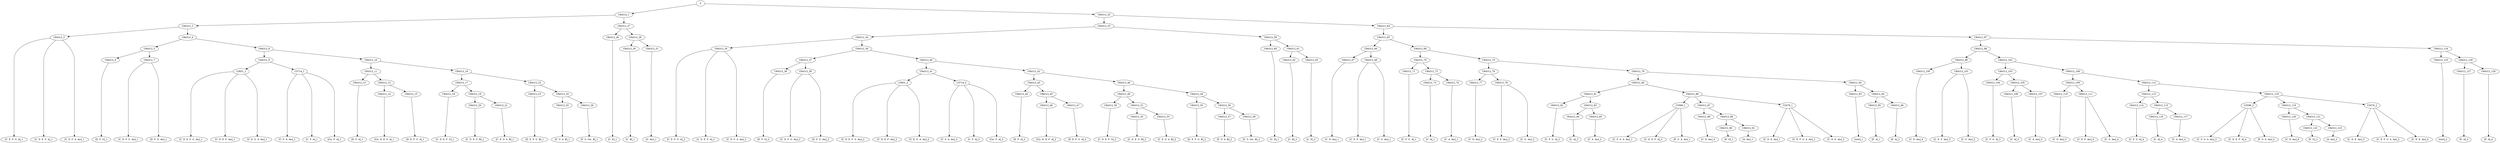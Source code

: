 digraph sample{
"S" -> "C84312_1";
"C84312_1" -> "C84312_2";
"C84312_2" -> "C84312_3";
"C84312_3" -> "[C  E  F  G  A]_1";
"C84312_3" -> "[C  D  E  F  A]_1";
"C84312_3" -> "[C  D  F  A  Ais]_1";
"C84312_2" -> "C84312_4";
"C84312_4" -> "C84312_5";
"C84312_5" -> "C84312_6";
"C84312_6" -> "[D  F  G]_1";
"C84312_5" -> "C84312_7";
"C84312_7" -> "[C  D  F  G  Ais]_1";
"C84312_7" -> "[D  F  G  Ais]_1";
"C84312_4" -> "C84312_8";
"C84312_8" -> "C84312_9";
"C84312_9" -> "C3831_1";
"C3831_1" -> "[C  D  E  F  G  Ais]_1";
"C3831_1" -> "[C  D  E  F  Ais]_1";
"C3831_1" -> "[C  E  G  A  Ais]_1";
"C84312_9" -> "C3714_1";
"C3714_1" -> "[C  F  A  Ais]_1";
"C3714_1" -> "[C  F  A]_1";
"C3714_1" -> "[Cis  F  A]_1";
"C84312_8" -> "C84312_10";
"C84312_10" -> "C84312_11";
"C84312_11" -> "C84312_12";
"C84312_12" -> "[D  F  A]_1";
"C84312_11" -> "C84312_13";
"C84312_13" -> "C84312_14";
"C84312_14" -> "[Cis  D  E  F  A]_1";
"C84312_13" -> "C84312_15";
"C84312_15" -> "[D  E  F  G  A]_1";
"C84312_10" -> "C84312_16";
"C84312_16" -> "C84312_17";
"C84312_17" -> "C84312_18";
"C84312_18" -> "[C  D  E  F  G]_1";
"C84312_17" -> "C84312_19";
"C84312_19" -> "C84312_20";
"C84312_20" -> "[C  D  E  G  B]_1";
"C84312_19" -> "C84312_21";
"C84312_21" -> "[C  E  G  A  B]_1";
"C84312_16" -> "C84312_22";
"C84312_22" -> "C84312_23";
"C84312_23" -> "[D  E  F  G  B]_1";
"C84312_22" -> "C84312_24";
"C84312_24" -> "C84312_25";
"C84312_25" -> "[F  G  A  B]_1";
"C84312_24" -> "C84312_26";
"C84312_26" -> "[F  G  Gis  B]_1";
"C84312_1" -> "C84312_27";
"C84312_27" -> "C84312_28";
"C84312_28" -> "[C  E]_1";
"C84312_27" -> "C84312_29";
"C84312_29" -> "C84312_30";
"C84312_30" -> "[C  B]_1";
"C84312_29" -> "C84312_31";
"C84312_31" -> "[G  Ais]_1";
"S" -> "C84312_32";
"C84312_32" -> "C84312_33";
"C84312_33" -> "C84312_34";
"C84312_34" -> "C84312_35";
"C84312_35" -> "[C  E  F  G  A]_2";
"C84312_35" -> "[C  D  E  F  A]_2";
"C84312_35" -> "[C  D  F  A  Ais]_2";
"C84312_34" -> "C84312_36";
"C84312_36" -> "C84312_37";
"C84312_37" -> "C84312_38";
"C84312_38" -> "[D  F  G]_2";
"C84312_37" -> "C84312_39";
"C84312_39" -> "[C  D  F  G  Ais]_2";
"C84312_39" -> "[D  F  G  Ais]_2";
"C84312_36" -> "C84312_40";
"C84312_40" -> "C84312_41";
"C84312_41" -> "C3831_2";
"C3831_2" -> "[C  D  E  F  G  Ais]_2";
"C3831_2" -> "[C  D  E  F  Ais]_2";
"C3831_2" -> "[C  E  G  A  Ais]_2";
"C84312_41" -> "C3714_2";
"C3714_2" -> "[C  F  A  Ais]_2";
"C3714_2" -> "[C  F  A]_2";
"C3714_2" -> "[Cis  F  A]_2";
"C84312_40" -> "C84312_42";
"C84312_42" -> "C84312_43";
"C84312_43" -> "C84312_44";
"C84312_44" -> "[D  F  A]_2";
"C84312_43" -> "C84312_45";
"C84312_45" -> "C84312_46";
"C84312_46" -> "[Cis  D  E  F  A]_2";
"C84312_45" -> "C84312_47";
"C84312_47" -> "[D  E  F  G  A]_2";
"C84312_42" -> "C84312_48";
"C84312_48" -> "C84312_49";
"C84312_49" -> "C84312_50";
"C84312_50" -> "[C  D  E  F  G]_2";
"C84312_49" -> "C84312_51";
"C84312_51" -> "C84312_52";
"C84312_52" -> "[C  D  E  G  B]_2";
"C84312_51" -> "C84312_53";
"C84312_53" -> "[C  E  G  A  B]_2";
"C84312_48" -> "C84312_54";
"C84312_54" -> "C84312_55";
"C84312_55" -> "[D  E  F  G  B]_2";
"C84312_54" -> "C84312_56";
"C84312_56" -> "C84312_57";
"C84312_57" -> "[F  G  A  B]_2";
"C84312_56" -> "C84312_58";
"C84312_58" -> "[F  G  Gis  B]_2";
"C84312_33" -> "C84312_59";
"C84312_59" -> "C84312_60";
"C84312_60" -> "[C  D]_1";
"C84312_59" -> "C84312_61";
"C84312_61" -> "C84312_62";
"C84312_62" -> "[C  B]_2";
"C84312_61" -> "C84312_63";
"C84312_63" -> "[C  E]_2";
"C84312_32" -> "C84312_64";
"C84312_64" -> "C84312_65";
"C84312_65" -> "C84312_66";
"C84312_66" -> "C84312_67";
"C84312_67" -> "[C  D  Ais]_1";
"C84312_66" -> "C84312_68";
"C84312_68" -> "[C  E  F  Ais]_1";
"C84312_68" -> "[C  G  Ais]_1";
"C84312_65" -> "C84312_69";
"C84312_69" -> "C84312_70";
"C84312_70" -> "C84312_71";
"C84312_71" -> "[C  F  G  A]_1";
"C84312_70" -> "C84312_72";
"C84312_72" -> "C84312_73";
"C84312_73" -> "[C  A]_1";
"C84312_72" -> "C84312_74";
"C84312_74" -> "[C  A  Ais]_1";
"C84312_69" -> "C84312_75";
"C84312_75" -> "C84312_76";
"C84312_76" -> "C84312_77";
"C84312_77" -> "[C  D  Ais]_2";
"C84312_76" -> "C84312_78";
"C84312_78" -> "[C  E  F  Ais]_2";
"C84312_78" -> "[C  G  Ais]_2";
"C84312_75" -> "C84312_79";
"C84312_79" -> "C84312_80";
"C84312_80" -> "C84312_81";
"C84312_81" -> "C84312_82";
"C84312_82" -> "[C  F  G  A]_2";
"C84312_81" -> "C84312_83";
"C84312_83" -> "C84312_84";
"C84312_84" -> "[C  A]_2";
"C84312_83" -> "C84312_85";
"C84312_85" -> "[C  A  Ais]_2";
"C84312_80" -> "C84312_86";
"C84312_86" -> "C3596_1";
"C3596_1" -> "[C  F  G  A  Ais]_1";
"C3596_1" -> "[C  D  E  F  A]_3";
"C3596_1" -> "[F  G  A  Ais]_1";
"C84312_86" -> "C84312_87";
"C84312_87" -> "C84312_88";
"C84312_88" -> "[C  D  Ais]_3";
"C84312_87" -> "C84312_89";
"C84312_89" -> "C84312_90";
"C84312_90" -> "[F  G]_1";
"C84312_89" -> "C84312_91";
"C84312_91" -> "[A  Ais]_1";
"C84312_86" -> "C3479_1";
"C3479_1" -> "[C  D  E  Ais]_1";
"C3479_1" -> "[C  E  F  G  A  Ais]_1";
"C3479_1" -> "[C  D  E  Ais]_2";
"C84312_79" -> "C84312_92";
"C84312_92" -> "C84312_93";
"C84312_93" -> "[rest]_1";
"C84312_92" -> "C84312_94";
"C84312_94" -> "C84312_95";
"C84312_95" -> "[F  A]_1";
"C84312_94" -> "C84312_96";
"C84312_96" -> "[F  A]_2";
"C84312_64" -> "C84312_97";
"C84312_97" -> "C84312_98";
"C84312_98" -> "C84312_99";
"C84312_99" -> "C84312_100";
"C84312_100" -> "[C  D  Ais]_4";
"C84312_99" -> "C84312_101";
"C84312_101" -> "[C  E  F  Ais]_3";
"C84312_101" -> "[C  G  Ais]_3";
"C84312_98" -> "C84312_102";
"C84312_102" -> "C84312_103";
"C84312_103" -> "C84312_104";
"C84312_104" -> "[C  F  G  A]_3";
"C84312_103" -> "C84312_105";
"C84312_105" -> "C84312_106";
"C84312_106" -> "[C  A]_3";
"C84312_105" -> "C84312_107";
"C84312_107" -> "[C  A  Ais]_3";
"C84312_102" -> "C84312_108";
"C84312_108" -> "C84312_109";
"C84312_109" -> "C84312_110";
"C84312_110" -> "[C  D  Ais]_5";
"C84312_109" -> "C84312_111";
"C84312_111" -> "[C  E  F  Ais]_4";
"C84312_111" -> "[C  G  Ais]_4";
"C84312_108" -> "C84312_112";
"C84312_112" -> "C84312_113";
"C84312_113" -> "C84312_114";
"C84312_114" -> "[C  F  G  A]_4";
"C84312_113" -> "C84312_115";
"C84312_115" -> "C84312_116";
"C84312_116" -> "[C  A]_4";
"C84312_115" -> "C84312_117";
"C84312_117" -> "[C  A  Ais]_4";
"C84312_112" -> "C84312_118";
"C84312_118" -> "C3596_2";
"C3596_2" -> "[C  F  G  A  Ais]_2";
"C3596_2" -> "[C  D  E  F  A]_4";
"C3596_2" -> "[F  G  A  Ais]_2";
"C84312_118" -> "C84312_119";
"C84312_119" -> "C84312_120";
"C84312_120" -> "[C  D  Ais]_6";
"C84312_119" -> "C84312_121";
"C84312_121" -> "C84312_122";
"C84312_122" -> "[F  G]_2";
"C84312_121" -> "C84312_123";
"C84312_123" -> "[A  Ais]_2";
"C84312_118" -> "C3479_2";
"C3479_2" -> "[C  D  E  Ais]_3";
"C3479_2" -> "[C  E  F  G  A  Ais]_2";
"C3479_2" -> "[C  D  E  Ais]_4";
"C84312_97" -> "C84312_124";
"C84312_124" -> "C84312_125";
"C84312_125" -> "[rest]_2";
"C84312_124" -> "C84312_126";
"C84312_126" -> "C84312_127";
"C84312_127" -> "[F  A]_3";
"C84312_126" -> "C84312_128";
"C84312_128" -> "[F  A]_4";

{rank = min; "S";}
{rank = same; "C84312_1"; "C84312_32";}
{rank = same; "C84312_2"; "C84312_27"; "C84312_33"; "C84312_64";}
{rank = same; "C84312_3"; "C84312_4"; "C84312_28"; "C84312_29"; "C84312_34"; "C84312_59"; "C84312_65"; "C84312_97";}
{rank = same; "C84312_5"; "C84312_8"; "C84312_30"; "C84312_31"; "C84312_35"; "C84312_36"; "C84312_60"; "C84312_61"; "C84312_66"; "C84312_69"; "C84312_98"; "C84312_124";}
{rank = same; "C84312_6"; "C84312_7"; "C84312_9"; "C84312_10"; "C84312_37"; "C84312_40"; "C84312_62"; "C84312_63"; "C84312_67"; "C84312_68"; "C84312_70"; "C84312_75"; "C84312_99"; "C84312_102"; "C84312_125"; "C84312_126";}
{rank = same; "C3831_1"; "C3714_1"; "C84312_11"; "C84312_16"; "C84312_38"; "C84312_39"; "C84312_41"; "C84312_42"; "C84312_71"; "C84312_72"; "C84312_76"; "C84312_79"; "C84312_100"; "C84312_101"; "C84312_103"; "C84312_108"; "C84312_127"; "C84312_128";}
{rank = same; "C84312_12"; "C84312_13"; "C84312_17"; "C84312_22"; "C3831_2"; "C3714_2"; "C84312_43"; "C84312_48"; "C84312_73"; "C84312_74"; "C84312_77"; "C84312_78"; "C84312_80"; "C84312_92"; "C84312_104"; "C84312_105"; "C84312_109"; "C84312_112";}
{rank = same; "C84312_14"; "C84312_15"; "C84312_18"; "C84312_19"; "C84312_23"; "C84312_24"; "C84312_44"; "C84312_45"; "C84312_49"; "C84312_54"; "C84312_81"; "C84312_86"; "C84312_93"; "C84312_94"; "C84312_106"; "C84312_107"; "C84312_110"; "C84312_111"; "C84312_113"; "C84312_118";}
{rank = same; "C84312_20"; "C84312_21"; "C84312_25"; "C84312_26"; "C84312_46"; "C84312_47"; "C84312_50"; "C84312_51"; "C84312_55"; "C84312_56"; "C84312_82"; "C84312_83"; "C3596_1"; "C84312_87"; "C3479_1"; "C84312_95"; "C84312_96"; "C84312_114"; "C84312_115"; "C3596_2"; "C84312_119"; "C3479_2";}
{rank = same; "C84312_52"; "C84312_53"; "C84312_57"; "C84312_58"; "C84312_84"; "C84312_85"; "C84312_88"; "C84312_89"; "C84312_116"; "C84312_117"; "C84312_120"; "C84312_121";}
{rank = same; "C84312_90"; "C84312_91"; "C84312_122"; "C84312_123";}
{rank = same; "[A  Ais]_1"; "[A  Ais]_2"; "[C  A  Ais]_1"; "[C  A  Ais]_2"; "[C  A  Ais]_3"; "[C  A  Ais]_4"; "[C  A]_1"; "[C  A]_2"; "[C  A]_3"; "[C  A]_4"; "[C  B]_1"; "[C  B]_2"; "[C  D  Ais]_1"; "[C  D  Ais]_2"; "[C  D  Ais]_3"; "[C  D  Ais]_4"; "[C  D  Ais]_5"; "[C  D  Ais]_6"; "[C  D  E  Ais]_1"; "[C  D  E  Ais]_2"; "[C  D  E  Ais]_3"; "[C  D  E  Ais]_4"; "[C  D  E  F  A]_1"; "[C  D  E  F  A]_2"; "[C  D  E  F  A]_3"; "[C  D  E  F  A]_4"; "[C  D  E  F  Ais]_1"; "[C  D  E  F  Ais]_2"; "[C  D  E  F  G  Ais]_1"; "[C  D  E  F  G  Ais]_2"; "[C  D  E  F  G]_1"; "[C  D  E  F  G]_2"; "[C  D  E  G  B]_1"; "[C  D  E  G  B]_2"; "[C  D  F  A  Ais]_1"; "[C  D  F  A  Ais]_2"; "[C  D  F  G  Ais]_1"; "[C  D  F  G  Ais]_2"; "[C  D]_1"; "[C  E  F  Ais]_1"; "[C  E  F  Ais]_2"; "[C  E  F  Ais]_3"; "[C  E  F  Ais]_4"; "[C  E  F  G  A  Ais]_1"; "[C  E  F  G  A  Ais]_2"; "[C  E  F  G  A]_1"; "[C  E  F  G  A]_2"; "[C  E  G  A  Ais]_1"; "[C  E  G  A  Ais]_2"; "[C  E  G  A  B]_1"; "[C  E  G  A  B]_2"; "[C  E]_1"; "[C  E]_2"; "[C  F  A  Ais]_1"; "[C  F  A  Ais]_2"; "[C  F  A]_1"; "[C  F  A]_2"; "[C  F  G  A  Ais]_1"; "[C  F  G  A  Ais]_2"; "[C  F  G  A]_1"; "[C  F  G  A]_2"; "[C  F  G  A]_3"; "[C  F  G  A]_4"; "[C  G  Ais]_1"; "[C  G  Ais]_2"; "[C  G  Ais]_3"; "[C  G  Ais]_4"; "[Cis  D  E  F  A]_1"; "[Cis  D  E  F  A]_2"; "[Cis  F  A]_1"; "[Cis  F  A]_2"; "[D  E  F  G  A]_1"; "[D  E  F  G  A]_2"; "[D  E  F  G  B]_1"; "[D  E  F  G  B]_2"; "[D  F  A]_1"; "[D  F  A]_2"; "[D  F  G  Ais]_1"; "[D  F  G  Ais]_2"; "[D  F  G]_1"; "[D  F  G]_2"; "[F  A]_1"; "[F  A]_2"; "[F  A]_3"; "[F  A]_4"; "[F  G  A  Ais]_1"; "[F  G  A  Ais]_2"; "[F  G  A  B]_1"; "[F  G  A  B]_2"; "[F  G  Gis  B]_1"; "[F  G  Gis  B]_2"; "[F  G]_1"; "[F  G]_2"; "[G  Ais]_1"; "[rest]_1"; "[rest]_2";}
}